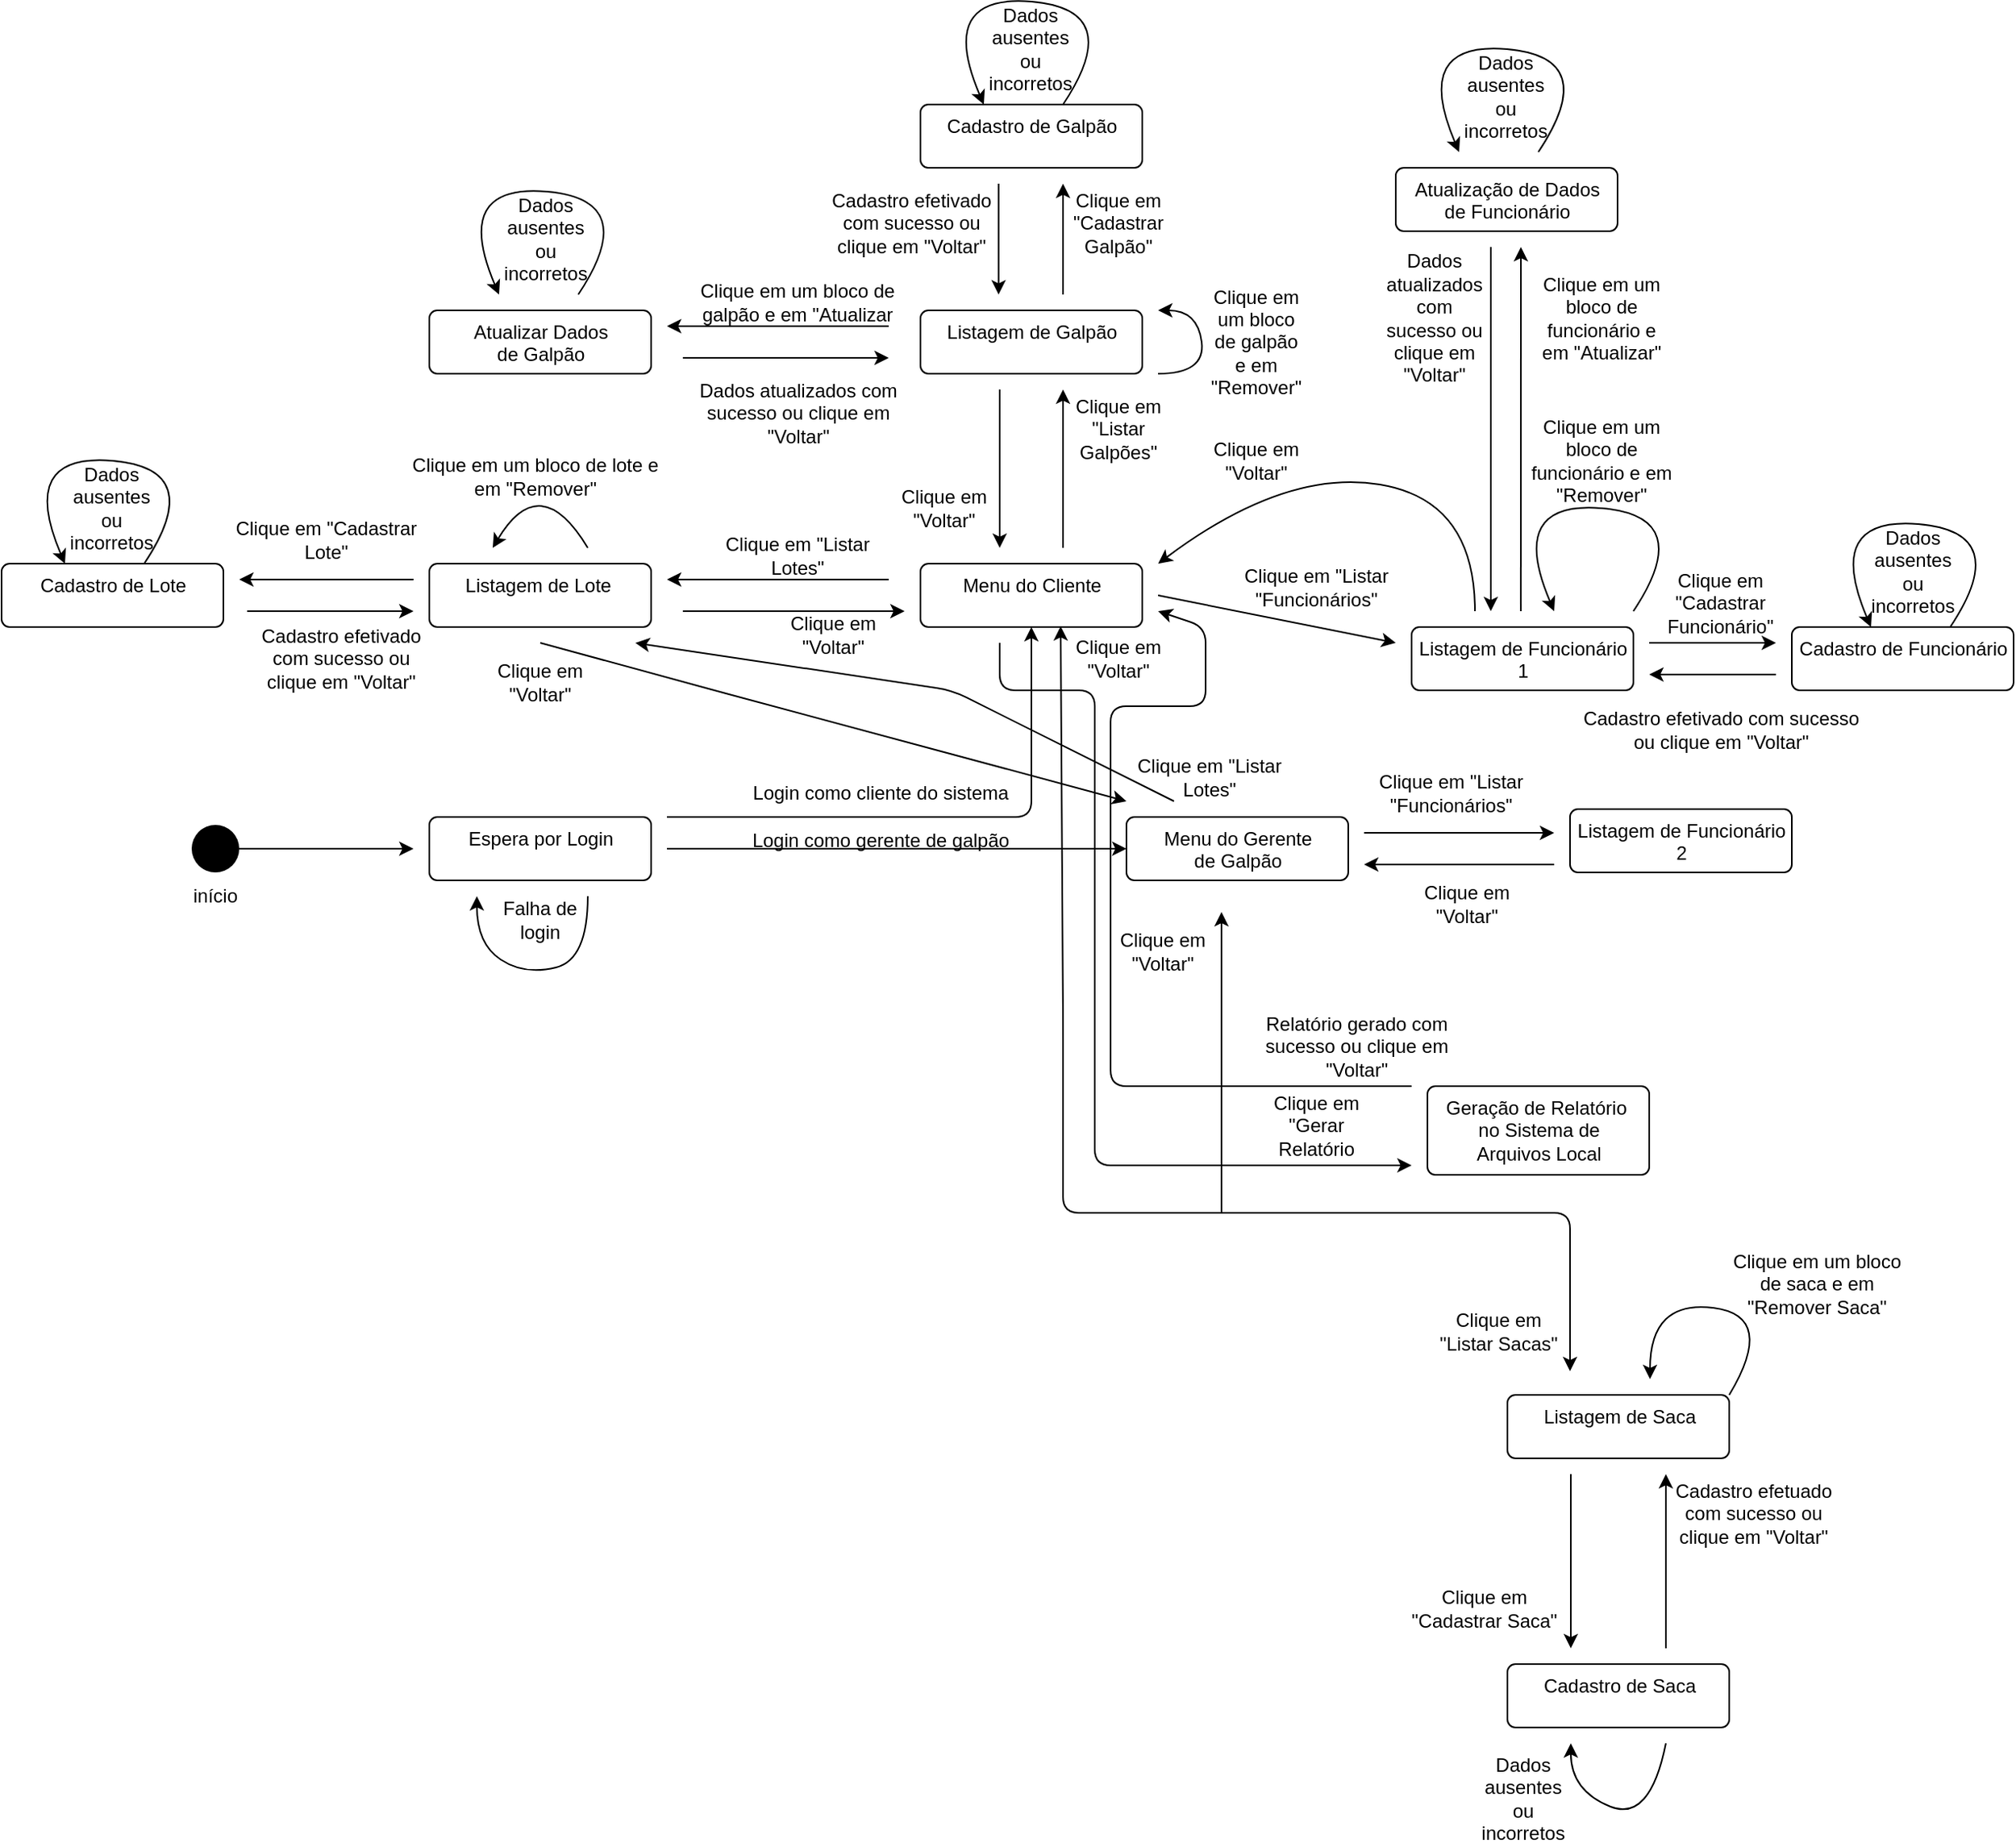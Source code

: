 <mxfile>
    <diagram id="FMnjRaVNBjnMccSFeDCq" name="Page-1">
        <mxGraphModel dx="1594" dy="1641" grid="1" gridSize="10" guides="1" tooltips="1" connect="1" arrows="1" fold="1" page="1" pageScale="1" pageWidth="827" pageHeight="1169" background="#ffffff" math="0" shadow="0">
            <root>
                <mxCell id="0"/>
                <mxCell id="1" parent="0"/>
                <mxCell id="2" value="Espera por Login" style="html=1;align=center;verticalAlign=top;rounded=1;absoluteArcSize=1;arcSize=10;dashed=0;" parent="1" vertex="1">
                    <mxGeometry x="340" y="440" width="140" height="40" as="geometry"/>
                </mxCell>
                <mxCell id="3" value="" style="endArrow=classic;html=1;" parent="1" edge="1">
                    <mxGeometry width="50" height="50" relative="1" as="geometry">
                        <mxPoint x="220" y="460" as="sourcePoint"/>
                        <mxPoint x="330" y="460" as="targetPoint"/>
                    </mxGeometry>
                </mxCell>
                <mxCell id="5" value="" style="curved=1;endArrow=classic;html=1;" parent="1" edge="1">
                    <mxGeometry width="50" height="50" relative="1" as="geometry">
                        <mxPoint x="440" y="490" as="sourcePoint"/>
                        <mxPoint x="370" y="490" as="targetPoint"/>
                        <Array as="points">
                            <mxPoint x="440" y="530"/>
                            <mxPoint x="400" y="540"/>
                            <mxPoint x="370" y="520"/>
                        </Array>
                    </mxGeometry>
                </mxCell>
                <mxCell id="6" value="" style="endArrow=classic;html=1;" parent="1" edge="1">
                    <mxGeometry width="50" height="50" relative="1" as="geometry">
                        <mxPoint x="490" y="440" as="sourcePoint"/>
                        <mxPoint x="720" y="320" as="targetPoint"/>
                        <Array as="points">
                            <mxPoint x="720" y="440"/>
                        </Array>
                    </mxGeometry>
                </mxCell>
                <mxCell id="7" value="Falha de login" style="text;html=1;strokeColor=none;fillColor=none;align=center;verticalAlign=middle;whiteSpace=wrap;rounded=0;" parent="1" vertex="1">
                    <mxGeometry x="380" y="490" width="60" height="30" as="geometry"/>
                </mxCell>
                <mxCell id="8" value="Menu do Cliente" style="html=1;align=center;verticalAlign=top;rounded=1;absoluteArcSize=1;arcSize=10;dashed=0;" parent="1" vertex="1">
                    <mxGeometry x="650" y="280" width="140" height="40" as="geometry"/>
                </mxCell>
                <mxCell id="9" value="Menu do Gerente &lt;br&gt;de Galpão" style="html=1;align=center;verticalAlign=top;rounded=1;absoluteArcSize=1;arcSize=10;dashed=0;" parent="1" vertex="1">
                    <mxGeometry x="780" y="440" width="140" height="40" as="geometry"/>
                </mxCell>
                <mxCell id="11" value="" style="endArrow=classic;html=1;" parent="1" edge="1">
                    <mxGeometry width="50" height="50" relative="1" as="geometry">
                        <mxPoint x="490" y="460" as="sourcePoint"/>
                        <mxPoint x="780" y="460" as="targetPoint"/>
                    </mxGeometry>
                </mxCell>
                <mxCell id="13" value="Login como cliente do sistema" style="text;html=1;strokeColor=none;fillColor=none;align=center;verticalAlign=middle;whiteSpace=wrap;rounded=0;" parent="1" vertex="1">
                    <mxGeometry x="525" y="410" width="200" height="30" as="geometry"/>
                </mxCell>
                <mxCell id="15" value="Login como gerente de galpão" style="text;html=1;strokeColor=none;fillColor=none;align=center;verticalAlign=middle;whiteSpace=wrap;rounded=0;" parent="1" vertex="1">
                    <mxGeometry x="530" y="445" width="190" height="20" as="geometry"/>
                </mxCell>
                <mxCell id="20" value="Listagem de Funcionário &lt;br&gt;1" style="html=1;align=center;verticalAlign=top;rounded=1;absoluteArcSize=1;arcSize=10;dashed=0;" parent="1" vertex="1">
                    <mxGeometry x="960" y="320" width="140" height="40" as="geometry"/>
                </mxCell>
                <mxCell id="21" value="" style="endArrow=classic;html=1;" parent="1" edge="1">
                    <mxGeometry width="50" height="50" relative="1" as="geometry">
                        <mxPoint x="800" y="300" as="sourcePoint"/>
                        <mxPoint x="950" y="330" as="targetPoint"/>
                    </mxGeometry>
                </mxCell>
                <mxCell id="22" value="Clique em &quot;Listar &quot;Funcionários&quot;" style="text;html=1;strokeColor=none;fillColor=none;align=center;verticalAlign=middle;whiteSpace=wrap;rounded=0;" parent="1" vertex="1">
                    <mxGeometry x="850" y="280" width="100" height="30" as="geometry"/>
                </mxCell>
                <mxCell id="24" value="" style="endArrow=classic;html=1;" parent="1" edge="1">
                    <mxGeometry width="50" height="50" relative="1" as="geometry">
                        <mxPoint x="930" y="450" as="sourcePoint"/>
                        <mxPoint x="1050" y="450" as="targetPoint"/>
                    </mxGeometry>
                </mxCell>
                <mxCell id="25" value="Clique em &quot;Listar &quot;Funcionários&quot;" style="text;html=1;strokeColor=none;fillColor=none;align=center;verticalAlign=middle;whiteSpace=wrap;rounded=0;" parent="1" vertex="1">
                    <mxGeometry x="930" y="410" width="110" height="30" as="geometry"/>
                </mxCell>
                <mxCell id="27" value="" style="curved=1;endArrow=classic;html=1;" parent="1" edge="1">
                    <mxGeometry width="50" height="50" relative="1" as="geometry">
                        <mxPoint x="1000" y="310" as="sourcePoint"/>
                        <mxPoint x="800" y="280" as="targetPoint"/>
                        <Array as="points">
                            <mxPoint x="1000" y="240"/>
                            <mxPoint x="880" y="220"/>
                        </Array>
                    </mxGeometry>
                </mxCell>
                <mxCell id="29" value="Clique em &quot;Voltar&quot;" style="text;html=1;strokeColor=none;fillColor=none;align=center;verticalAlign=middle;whiteSpace=wrap;rounded=0;" parent="1" vertex="1">
                    <mxGeometry x="827" y="200" width="70" height="30" as="geometry"/>
                </mxCell>
                <mxCell id="31" value="" style="endArrow=classic;html=1;" parent="1" edge="1">
                    <mxGeometry width="50" height="50" relative="1" as="geometry">
                        <mxPoint x="1050" y="470" as="sourcePoint"/>
                        <mxPoint x="930" y="470" as="targetPoint"/>
                    </mxGeometry>
                </mxCell>
                <mxCell id="33" value="Clique em &quot;Voltar&quot;" style="text;html=1;strokeColor=none;fillColor=none;align=center;verticalAlign=middle;whiteSpace=wrap;rounded=0;" parent="1" vertex="1">
                    <mxGeometry x="960" y="480" width="70" height="30" as="geometry"/>
                </mxCell>
                <mxCell id="35" value="Listagem de Funcionário &lt;br&gt;2" style="html=1;align=center;verticalAlign=top;rounded=1;absoluteArcSize=1;arcSize=10;dashed=0;" parent="1" vertex="1">
                    <mxGeometry x="1060" y="435" width="140" height="40" as="geometry"/>
                </mxCell>
                <mxCell id="36" value="" style="curved=1;endArrow=classic;html=1;" parent="1" edge="1">
                    <mxGeometry width="50" height="50" relative="1" as="geometry">
                        <mxPoint x="1100" y="310" as="sourcePoint"/>
                        <mxPoint x="1050" y="310" as="targetPoint"/>
                        <Array as="points">
                            <mxPoint x="1140" y="250"/>
                            <mxPoint x="1020" y="240"/>
                        </Array>
                    </mxGeometry>
                </mxCell>
                <mxCell id="37" value="Clique em um bloco de funcionário e em &quot;Remover&quot;" style="text;html=1;strokeColor=none;fillColor=none;align=center;verticalAlign=middle;whiteSpace=wrap;rounded=0;" parent="1" vertex="1">
                    <mxGeometry x="1030" y="200" width="100" height="30" as="geometry"/>
                </mxCell>
                <mxCell id="38" value="Cadastro de Funcionário" style="html=1;align=center;verticalAlign=top;rounded=1;absoluteArcSize=1;arcSize=10;dashed=0;" parent="1" vertex="1">
                    <mxGeometry x="1200" y="320" width="140" height="40" as="geometry"/>
                </mxCell>
                <mxCell id="39" value="" style="endArrow=classic;html=1;" parent="1" edge="1">
                    <mxGeometry width="50" height="50" relative="1" as="geometry">
                        <mxPoint x="1110" y="330" as="sourcePoint"/>
                        <mxPoint x="1190" y="330" as="targetPoint"/>
                    </mxGeometry>
                </mxCell>
                <mxCell id="40" value="Clique em &quot;Cadastrar Funcionário&quot;" style="text;html=1;strokeColor=none;fillColor=none;align=center;verticalAlign=middle;whiteSpace=wrap;rounded=0;" parent="1" vertex="1">
                    <mxGeometry x="1120" y="290" width="70" height="30" as="geometry"/>
                </mxCell>
                <mxCell id="41" value="" style="endArrow=classic;html=1;" parent="1" edge="1">
                    <mxGeometry width="50" height="50" relative="1" as="geometry">
                        <mxPoint x="1190" y="350" as="sourcePoint"/>
                        <mxPoint x="1110" y="350" as="targetPoint"/>
                    </mxGeometry>
                </mxCell>
                <mxCell id="42" value="Cadastro efetivado com sucesso ou clique em &quot;Voltar&quot;" style="text;html=1;strokeColor=none;fillColor=none;align=center;verticalAlign=middle;whiteSpace=wrap;rounded=0;" parent="1" vertex="1">
                    <mxGeometry x="1063.75" y="370" width="182.5" height="30" as="geometry"/>
                </mxCell>
                <mxCell id="44" value="" style="curved=1;endArrow=classic;html=1;" parent="1" edge="1">
                    <mxGeometry width="50" height="50" relative="1" as="geometry">
                        <mxPoint x="1040" y="20.0" as="sourcePoint"/>
                        <mxPoint x="990" y="20.0" as="targetPoint"/>
                        <Array as="points">
                            <mxPoint x="1080" y="-40"/>
                            <mxPoint x="960" y="-50"/>
                        </Array>
                    </mxGeometry>
                </mxCell>
                <mxCell id="45" value="Dados ausentes ou incorretos" style="text;html=1;strokeColor=none;fillColor=none;align=center;verticalAlign=middle;whiteSpace=wrap;rounded=0;" parent="1" vertex="1">
                    <mxGeometry x="999" y="-30" width="41" height="30" as="geometry"/>
                </mxCell>
                <mxCell id="46" value="Clique em um bloco de funcionário e em &quot;Atualizar&quot;" style="text;html=1;strokeColor=none;fillColor=none;align=center;verticalAlign=middle;whiteSpace=wrap;rounded=0;" parent="1" vertex="1">
                    <mxGeometry x="1035" y="110" width="90" height="30" as="geometry"/>
                </mxCell>
                <mxCell id="50" value="" style="endArrow=classic;html=1;" parent="1" edge="1">
                    <mxGeometry width="50" height="50" relative="1" as="geometry">
                        <mxPoint x="1028.95" y="310" as="sourcePoint"/>
                        <mxPoint x="1029" y="80" as="targetPoint"/>
                    </mxGeometry>
                </mxCell>
                <mxCell id="53" value="Atualização de Dados&lt;br&gt;de Funcionário" style="html=1;align=center;verticalAlign=top;rounded=1;absoluteArcSize=1;arcSize=10;dashed=0;" parent="1" vertex="1">
                    <mxGeometry x="950" y="30" width="140" height="40" as="geometry"/>
                </mxCell>
                <mxCell id="54" value="" style="endArrow=classic;html=1;" parent="1" edge="1">
                    <mxGeometry width="50" height="50" relative="1" as="geometry">
                        <mxPoint x="1010" y="80" as="sourcePoint"/>
                        <mxPoint x="1010" y="310" as="targetPoint"/>
                    </mxGeometry>
                </mxCell>
                <mxCell id="56" value="Dados atualizados com sucesso ou clique em &quot;Voltar&quot;" style="text;html=1;strokeColor=none;fillColor=none;align=center;verticalAlign=middle;whiteSpace=wrap;rounded=0;" parent="1" vertex="1">
                    <mxGeometry x="940" y="110" width="69" height="30" as="geometry"/>
                </mxCell>
                <mxCell id="57" value="" style="curved=1;endArrow=classic;html=1;" parent="1" edge="1">
                    <mxGeometry width="50" height="50" relative="1" as="geometry">
                        <mxPoint x="1300.0" y="320" as="sourcePoint"/>
                        <mxPoint x="1250.0" y="320" as="targetPoint"/>
                        <Array as="points">
                            <mxPoint x="1340" y="260"/>
                            <mxPoint x="1220" y="250"/>
                        </Array>
                    </mxGeometry>
                </mxCell>
                <mxCell id="58" value="Dados ausentes ou incorretos" style="text;html=1;strokeColor=none;fillColor=none;align=center;verticalAlign=middle;whiteSpace=wrap;rounded=0;" parent="1" vertex="1">
                    <mxGeometry x="1246.25" y="270" width="61" height="30" as="geometry"/>
                </mxCell>
                <mxCell id="59" value="Listagem de Galpão" style="html=1;align=center;verticalAlign=top;rounded=1;absoluteArcSize=1;arcSize=10;dashed=0;" parent="1" vertex="1">
                    <mxGeometry x="650" y="120" width="140" height="40" as="geometry"/>
                </mxCell>
                <mxCell id="60" value="" style="endArrow=classic;html=1;" parent="1" edge="1">
                    <mxGeometry width="50" height="50" relative="1" as="geometry">
                        <mxPoint x="740" y="270" as="sourcePoint"/>
                        <mxPoint x="740" y="170" as="targetPoint"/>
                    </mxGeometry>
                </mxCell>
                <mxCell id="61" value="Clique em &quot;Listar Galpões&quot;" style="text;html=1;strokeColor=none;fillColor=none;align=center;verticalAlign=middle;whiteSpace=wrap;rounded=0;" parent="1" vertex="1">
                    <mxGeometry x="740" y="180" width="70" height="30" as="geometry"/>
                </mxCell>
                <mxCell id="62" value="" style="endArrow=classic;html=1;" parent="1" edge="1">
                    <mxGeometry width="50" height="50" relative="1" as="geometry">
                        <mxPoint x="700" y="170" as="sourcePoint"/>
                        <mxPoint x="700" y="270" as="targetPoint"/>
                    </mxGeometry>
                </mxCell>
                <mxCell id="63" value="Clique em &quot;Voltar&quot;" style="text;html=1;strokeColor=none;fillColor=none;align=center;verticalAlign=middle;whiteSpace=wrap;rounded=0;" parent="1" vertex="1">
                    <mxGeometry x="630" y="230" width="70" height="30" as="geometry"/>
                </mxCell>
                <mxCell id="64" value="" style="endArrow=classic;html=1;" parent="1" edge="1">
                    <mxGeometry width="50" height="50" relative="1" as="geometry">
                        <mxPoint x="740" y="110" as="sourcePoint"/>
                        <mxPoint x="740" y="40" as="targetPoint"/>
                    </mxGeometry>
                </mxCell>
                <mxCell id="65" value="Cadastro de Galpão" style="html=1;align=center;verticalAlign=top;rounded=1;absoluteArcSize=1;arcSize=10;dashed=0;" parent="1" vertex="1">
                    <mxGeometry x="650" y="-10" width="140" height="40" as="geometry"/>
                </mxCell>
                <mxCell id="66" value="" style="endArrow=classic;html=1;" parent="1" edge="1">
                    <mxGeometry width="50" height="50" relative="1" as="geometry">
                        <mxPoint x="699.31" y="40" as="sourcePoint"/>
                        <mxPoint x="699.31" y="110" as="targetPoint"/>
                    </mxGeometry>
                </mxCell>
                <mxCell id="68" value="Clique em &quot;Cadastrar Galpão&quot;" style="text;html=1;strokeColor=none;fillColor=none;align=center;verticalAlign=middle;whiteSpace=wrap;rounded=0;" parent="1" vertex="1">
                    <mxGeometry x="740" y="50" width="70" height="30" as="geometry"/>
                </mxCell>
                <mxCell id="69" value="" style="curved=1;endArrow=classic;html=1;" parent="1" edge="1">
                    <mxGeometry width="50" height="50" relative="1" as="geometry">
                        <mxPoint x="740" y="-10" as="sourcePoint"/>
                        <mxPoint x="690" y="-10" as="targetPoint"/>
                        <Array as="points">
                            <mxPoint x="780" y="-70"/>
                            <mxPoint x="660" y="-80"/>
                        </Array>
                    </mxGeometry>
                </mxCell>
                <mxCell id="70" value="Dados ausentes ou incorretos" style="text;html=1;strokeColor=none;fillColor=none;align=center;verticalAlign=middle;whiteSpace=wrap;rounded=0;" parent="1" vertex="1">
                    <mxGeometry x="699" y="-60" width="41" height="30" as="geometry"/>
                </mxCell>
                <mxCell id="71" value="Cadastro efetivado com sucesso ou clique em &quot;Voltar&quot;" style="text;html=1;strokeColor=none;fillColor=none;align=center;verticalAlign=middle;whiteSpace=wrap;rounded=0;" parent="1" vertex="1">
                    <mxGeometry x="587.5" y="50" width="112.5" height="30" as="geometry"/>
                </mxCell>
                <mxCell id="73" value="Atualizar Dados &lt;br&gt;de Galpão" style="html=1;align=center;verticalAlign=top;rounded=1;absoluteArcSize=1;arcSize=10;dashed=0;" parent="1" vertex="1">
                    <mxGeometry x="340" y="120" width="140" height="40" as="geometry"/>
                </mxCell>
                <mxCell id="74" value="" style="endArrow=classic;html=1;" parent="1" edge="1">
                    <mxGeometry width="50" height="50" relative="1" as="geometry">
                        <mxPoint x="630" y="130" as="sourcePoint"/>
                        <mxPoint x="490" y="130" as="targetPoint"/>
                    </mxGeometry>
                </mxCell>
                <mxCell id="75" value="Clique em um bloco de galpão e em &quot;Atualizar" style="text;html=1;strokeColor=none;fillColor=none;align=center;verticalAlign=middle;whiteSpace=wrap;rounded=0;" parent="1" vertex="1">
                    <mxGeometry x="500" y="100" width="145" height="30" as="geometry"/>
                </mxCell>
                <mxCell id="76" value="" style="endArrow=classic;html=1;" parent="1" edge="1">
                    <mxGeometry width="50" height="50" relative="1" as="geometry">
                        <mxPoint x="500" y="150" as="sourcePoint"/>
                        <mxPoint x="630" y="150" as="targetPoint"/>
                    </mxGeometry>
                </mxCell>
                <mxCell id="77" value="Dados atualizados com sucesso ou clique em &quot;Voltar&quot;" style="text;html=1;strokeColor=none;fillColor=none;align=center;verticalAlign=middle;whiteSpace=wrap;rounded=0;" parent="1" vertex="1">
                    <mxGeometry x="508.75" y="170" width="127.5" height="30" as="geometry"/>
                </mxCell>
                <mxCell id="78" value="" style="curved=1;endArrow=classic;html=1;" parent="1" edge="1">
                    <mxGeometry width="50" height="50" relative="1" as="geometry">
                        <mxPoint x="434" y="110" as="sourcePoint"/>
                        <mxPoint x="384" y="110" as="targetPoint"/>
                        <Array as="points">
                            <mxPoint x="474" y="50"/>
                            <mxPoint x="354" y="40"/>
                        </Array>
                    </mxGeometry>
                </mxCell>
                <mxCell id="79" value="Dados ausentes ou incorretos" style="text;html=1;strokeColor=none;fillColor=none;align=center;verticalAlign=middle;whiteSpace=wrap;rounded=0;" parent="1" vertex="1">
                    <mxGeometry x="393" y="60" width="41" height="30" as="geometry"/>
                </mxCell>
                <mxCell id="82" value="" style="curved=1;endArrow=classic;html=1;" parent="1" edge="1">
                    <mxGeometry width="50" height="50" relative="1" as="geometry">
                        <mxPoint x="800" y="160" as="sourcePoint"/>
                        <mxPoint x="800" y="120" as="targetPoint"/>
                        <Array as="points">
                            <mxPoint x="830" y="160"/>
                            <mxPoint x="825" y="120"/>
                        </Array>
                    </mxGeometry>
                </mxCell>
                <mxCell id="83" value="Clique em um bloco de galpão e em &quot;Remover&quot;" style="text;html=1;strokeColor=none;fillColor=none;align=center;verticalAlign=middle;whiteSpace=wrap;rounded=0;" parent="1" vertex="1">
                    <mxGeometry x="832" y="125" width="60" height="30" as="geometry"/>
                </mxCell>
                <mxCell id="84" value="Listagem de Saca" style="html=1;align=center;verticalAlign=top;rounded=1;absoluteArcSize=1;arcSize=10;dashed=0;" parent="1" vertex="1">
                    <mxGeometry x="1020.5" y="805" width="140" height="40" as="geometry"/>
                </mxCell>
                <mxCell id="85" value="" style="endArrow=classic;html=1;startArrow=classic;startFill=1;exitX=0.632;exitY=0.988;exitDx=0;exitDy=0;exitPerimeter=0;" parent="1" source="8" edge="1">
                    <mxGeometry width="50" height="50" relative="1" as="geometry">
                        <mxPoint x="740" y="320" as="sourcePoint"/>
                        <mxPoint x="1060" y="790" as="targetPoint"/>
                        <Array as="points">
                            <mxPoint x="740" y="570"/>
                            <mxPoint x="740" y="690"/>
                            <mxPoint x="1060" y="690"/>
                        </Array>
                    </mxGeometry>
                </mxCell>
                <mxCell id="86" value="" style="endArrow=none;html=1;startArrow=classic;startFill=1;" parent="1" edge="1">
                    <mxGeometry width="50" height="50" relative="1" as="geometry">
                        <mxPoint x="840" y="500" as="sourcePoint"/>
                        <mxPoint x="840" y="690" as="targetPoint"/>
                    </mxGeometry>
                </mxCell>
                <mxCell id="88" value="Clique em &quot;Listar Sacas&quot;" style="text;html=1;strokeColor=none;fillColor=none;align=center;verticalAlign=middle;whiteSpace=wrap;rounded=0;" parent="1" vertex="1">
                    <mxGeometry x="970" y="750" width="90" height="30" as="geometry"/>
                </mxCell>
                <mxCell id="89" value="Clique em &quot;Voltar&quot;" style="text;html=1;strokeColor=none;fillColor=none;align=center;verticalAlign=middle;whiteSpace=wrap;rounded=0;" parent="1" vertex="1">
                    <mxGeometry x="767.5" y="510" width="70" height="30" as="geometry"/>
                </mxCell>
                <mxCell id="91" value="Clique em &quot;Voltar&quot;" style="text;html=1;strokeColor=none;fillColor=none;align=center;verticalAlign=middle;whiteSpace=wrap;rounded=0;" parent="1" vertex="1">
                    <mxGeometry x="740" y="325" width="70" height="30" as="geometry"/>
                </mxCell>
                <mxCell id="92" value="Cadastro de Saca" style="html=1;align=center;verticalAlign=top;rounded=1;absoluteArcSize=1;arcSize=10;dashed=0;" parent="1" vertex="1">
                    <mxGeometry x="1020.5" y="975" width="140" height="40" as="geometry"/>
                </mxCell>
                <mxCell id="93" value="" style="endArrow=classic;html=1;" parent="1" edge="1">
                    <mxGeometry width="50" height="50" relative="1" as="geometry">
                        <mxPoint x="1060.5" y="855" as="sourcePoint"/>
                        <mxPoint x="1060.5" y="965" as="targetPoint"/>
                    </mxGeometry>
                </mxCell>
                <mxCell id="94" value="" style="endArrow=classic;html=1;" parent="1" edge="1">
                    <mxGeometry width="50" height="50" relative="1" as="geometry">
                        <mxPoint x="1120.5" y="965" as="sourcePoint"/>
                        <mxPoint x="1120.5" y="855" as="targetPoint"/>
                    </mxGeometry>
                </mxCell>
                <mxCell id="95" value="Clique em &quot;Cadastrar Saca&quot;" style="text;html=1;strokeColor=none;fillColor=none;align=center;verticalAlign=middle;whiteSpace=wrap;rounded=0;" parent="1" vertex="1">
                    <mxGeometry x="950.5" y="925" width="110" height="30" as="geometry"/>
                </mxCell>
                <mxCell id="96" value="Cadastro efetuado com sucesso ou clique em &quot;Voltar&quot;" style="text;html=1;strokeColor=none;fillColor=none;align=center;verticalAlign=middle;whiteSpace=wrap;rounded=0;" parent="1" vertex="1">
                    <mxGeometry x="1120.5" y="865" width="110" height="30" as="geometry"/>
                </mxCell>
                <mxCell id="98" value="" style="curved=1;endArrow=classic;html=1;" parent="1" edge="1">
                    <mxGeometry width="50" height="50" relative="1" as="geometry">
                        <mxPoint x="1120.5" y="1025" as="sourcePoint"/>
                        <mxPoint x="1060.5" y="1025" as="targetPoint"/>
                        <Array as="points">
                            <mxPoint x="1110.5" y="1075"/>
                            <mxPoint x="1060.5" y="1055"/>
                        </Array>
                    </mxGeometry>
                </mxCell>
                <mxCell id="99" value="Dados ausentes ou incorretos" style="text;html=1;strokeColor=none;fillColor=none;align=center;verticalAlign=middle;whiteSpace=wrap;rounded=0;" parent="1" vertex="1">
                    <mxGeometry x="999.5" y="1045" width="61" height="30" as="geometry"/>
                </mxCell>
                <mxCell id="100" value="" style="curved=1;endArrow=classic;html=1;" parent="1" edge="1">
                    <mxGeometry width="50" height="50" relative="1" as="geometry">
                        <mxPoint x="1160.5" y="805" as="sourcePoint"/>
                        <mxPoint x="1110.5" y="795" as="targetPoint"/>
                        <Array as="points">
                            <mxPoint x="1190.5" y="755"/>
                            <mxPoint x="1110.5" y="745"/>
                        </Array>
                    </mxGeometry>
                </mxCell>
                <mxCell id="101" value="Clique em um bloco de saca e em &quot;Remover Saca&quot;" style="text;html=1;strokeColor=none;fillColor=none;align=center;verticalAlign=middle;whiteSpace=wrap;rounded=0;" parent="1" vertex="1">
                    <mxGeometry x="1160.5" y="720" width="110" height="30" as="geometry"/>
                </mxCell>
                <mxCell id="109" value="Listagem de Lote&amp;nbsp;" style="html=1;align=center;verticalAlign=top;rounded=1;absoluteArcSize=1;arcSize=10;dashed=0;" parent="1" vertex="1">
                    <mxGeometry x="340" y="280" width="140" height="40" as="geometry"/>
                </mxCell>
                <mxCell id="110" value="" style="endArrow=classic;html=1;" parent="1" edge="1">
                    <mxGeometry width="50" height="50" relative="1" as="geometry">
                        <mxPoint x="630" y="290" as="sourcePoint"/>
                        <mxPoint x="490" y="290" as="targetPoint"/>
                    </mxGeometry>
                </mxCell>
                <mxCell id="111" value="Clique em &quot;Listar Lotes&quot;" style="text;html=1;strokeColor=none;fillColor=none;align=center;verticalAlign=middle;whiteSpace=wrap;rounded=0;" parent="1" vertex="1">
                    <mxGeometry x="520" y="260" width="105" height="30" as="geometry"/>
                </mxCell>
                <mxCell id="112" value="Clique em &quot;Voltar&quot;" style="text;html=1;strokeColor=none;fillColor=none;align=center;verticalAlign=middle;whiteSpace=wrap;rounded=0;" parent="1" vertex="1">
                    <mxGeometry x="375" y="340" width="70" height="30" as="geometry"/>
                </mxCell>
                <mxCell id="114" value="" style="endArrow=classic;html=1;" parent="1" edge="1">
                    <mxGeometry width="50" height="50" relative="1" as="geometry">
                        <mxPoint x="500" y="310" as="sourcePoint"/>
                        <mxPoint x="640" y="310" as="targetPoint"/>
                    </mxGeometry>
                </mxCell>
                <mxCell id="115" value="Cadastro de Lote" style="html=1;align=center;verticalAlign=top;rounded=1;absoluteArcSize=1;arcSize=10;dashed=0;" parent="1" vertex="1">
                    <mxGeometry x="70" y="280" width="140" height="40" as="geometry"/>
                </mxCell>
                <mxCell id="116" value="Clique em &quot;Cadastrar Lote&quot;" style="text;html=1;strokeColor=none;fillColor=none;align=center;verticalAlign=middle;whiteSpace=wrap;rounded=0;" parent="1" vertex="1">
                    <mxGeometry x="210" y="250" width="130" height="30" as="geometry"/>
                </mxCell>
                <mxCell id="117" value="" style="endArrow=classic;html=1;" parent="1" edge="1">
                    <mxGeometry width="50" height="50" relative="1" as="geometry">
                        <mxPoint x="330" y="290" as="sourcePoint"/>
                        <mxPoint x="220" y="290" as="targetPoint"/>
                    </mxGeometry>
                </mxCell>
                <mxCell id="118" value="" style="endArrow=classic;html=1;" parent="1" edge="1">
                    <mxGeometry width="50" height="50" relative="1" as="geometry">
                        <mxPoint x="225" y="310" as="sourcePoint"/>
                        <mxPoint x="330" y="310" as="targetPoint"/>
                    </mxGeometry>
                </mxCell>
                <mxCell id="119" value="Cadastro efetivado com sucesso ou clique em &quot;Voltar&quot;" style="text;html=1;strokeColor=none;fillColor=none;align=center;verticalAlign=middle;whiteSpace=wrap;rounded=0;" parent="1" vertex="1">
                    <mxGeometry x="227.5" y="325" width="112.5" height="30" as="geometry"/>
                </mxCell>
                <mxCell id="120" value="" style="curved=1;endArrow=classic;html=1;" parent="1" edge="1">
                    <mxGeometry width="50" height="50" relative="1" as="geometry">
                        <mxPoint x="160" y="280" as="sourcePoint"/>
                        <mxPoint x="110" y="280" as="targetPoint"/>
                        <Array as="points">
                            <mxPoint x="200" y="220"/>
                            <mxPoint x="80" y="210"/>
                        </Array>
                    </mxGeometry>
                </mxCell>
                <mxCell id="121" value="Dados ausentes ou incorretos" style="text;html=1;strokeColor=none;fillColor=none;align=center;verticalAlign=middle;whiteSpace=wrap;rounded=0;" parent="1" vertex="1">
                    <mxGeometry x="119" y="230" width="41" height="30" as="geometry"/>
                </mxCell>
                <mxCell id="122" value="" style="endArrow=classic;html=1;" parent="1" edge="1">
                    <mxGeometry width="50" height="50" relative="1" as="geometry">
                        <mxPoint x="810" y="430" as="sourcePoint"/>
                        <mxPoint x="470" y="330" as="targetPoint"/>
                        <Array as="points">
                            <mxPoint x="670" y="360"/>
                        </Array>
                    </mxGeometry>
                </mxCell>
                <mxCell id="123" value="Clique em &quot;Listar Lotes&quot;" style="text;html=1;strokeColor=none;fillColor=none;align=center;verticalAlign=middle;whiteSpace=wrap;rounded=0;" parent="1" vertex="1">
                    <mxGeometry x="780" y="400" width="105" height="30" as="geometry"/>
                </mxCell>
                <mxCell id="124" value="" style="endArrow=classic;html=1;" parent="1" edge="1">
                    <mxGeometry width="50" height="50" relative="1" as="geometry">
                        <mxPoint x="410" y="330" as="sourcePoint"/>
                        <mxPoint x="780" y="430" as="targetPoint"/>
                        <Array as="points">
                            <mxPoint x="520" y="360"/>
                        </Array>
                    </mxGeometry>
                </mxCell>
                <mxCell id="125" value="" style="curved=1;endArrow=classic;html=1;" parent="1" edge="1">
                    <mxGeometry width="50" height="50" relative="1" as="geometry">
                        <mxPoint x="440" y="270" as="sourcePoint"/>
                        <mxPoint x="380" y="270" as="targetPoint"/>
                        <Array as="points">
                            <mxPoint x="410" y="220"/>
                        </Array>
                    </mxGeometry>
                </mxCell>
                <mxCell id="126" value="Clique em um bloco de lote e em &quot;Remover&quot;" style="text;html=1;strokeColor=none;fillColor=none;align=center;verticalAlign=middle;whiteSpace=wrap;rounded=0;" parent="1" vertex="1">
                    <mxGeometry x="320" y="210" width="174" height="30" as="geometry"/>
                </mxCell>
                <mxCell id="128" value="Geração de Relatório&amp;nbsp;&lt;br&gt;no Sistema de &lt;br&gt;Arquivos Local" style="html=1;align=center;verticalAlign=top;rounded=1;absoluteArcSize=1;arcSize=10;dashed=0;" parent="1" vertex="1">
                    <mxGeometry x="970" y="610" width="140" height="56" as="geometry"/>
                </mxCell>
                <mxCell id="129" value="" style="endArrow=classic;html=1;" parent="1" edge="1">
                    <mxGeometry width="50" height="50" relative="1" as="geometry">
                        <mxPoint x="700" y="330" as="sourcePoint"/>
                        <mxPoint x="960" y="660" as="targetPoint"/>
                        <Array as="points">
                            <mxPoint x="700" y="360"/>
                            <mxPoint x="760" y="360"/>
                            <mxPoint x="760" y="660"/>
                        </Array>
                    </mxGeometry>
                </mxCell>
                <mxCell id="130" value="Clique em &quot;Gerar Relatório" style="text;html=1;strokeColor=none;fillColor=none;align=center;verticalAlign=middle;whiteSpace=wrap;rounded=0;" parent="1" vertex="1">
                    <mxGeometry x="870" y="620" width="60" height="30" as="geometry"/>
                </mxCell>
                <mxCell id="131" value="" style="endArrow=classic;html=1;" parent="1" edge="1">
                    <mxGeometry width="50" height="50" relative="1" as="geometry">
                        <mxPoint x="960" y="610" as="sourcePoint"/>
                        <mxPoint x="800" y="310" as="targetPoint"/>
                        <Array as="points">
                            <mxPoint x="770" y="610"/>
                            <mxPoint x="770" y="510"/>
                            <mxPoint x="770" y="370"/>
                            <mxPoint x="830" y="370"/>
                            <mxPoint x="830" y="320"/>
                        </Array>
                    </mxGeometry>
                </mxCell>
                <mxCell id="132" value="Relatório gerado com sucesso ou clique em &quot;Voltar&quot;" style="text;html=1;strokeColor=none;fillColor=none;align=center;verticalAlign=middle;whiteSpace=wrap;rounded=0;" parent="1" vertex="1">
                    <mxGeometry x="860" y="570" width="130.5" height="30" as="geometry"/>
                </mxCell>
                <mxCell id="134" value="Clique em &quot;Voltar&quot;" style="text;html=1;strokeColor=none;fillColor=none;align=center;verticalAlign=middle;whiteSpace=wrap;rounded=0;" parent="1" vertex="1">
                    <mxGeometry x="560" y="310" width="70" height="30" as="geometry"/>
                </mxCell>
                <mxCell id="137" value="" style="ellipse;fillColor=#000000;strokeColor=none;" parent="1" vertex="1">
                    <mxGeometry x="190" y="445" width="30" height="30" as="geometry"/>
                </mxCell>
                <mxCell id="138" value="início" style="text;html=1;strokeColor=none;fillColor=none;align=center;verticalAlign=middle;whiteSpace=wrap;rounded=0;" parent="1" vertex="1">
                    <mxGeometry x="175" y="475" width="60" height="30" as="geometry"/>
                </mxCell>
            </root>
        </mxGraphModel>
    </diagram>
    <diagram id="kzLJXU9RnfnhnfbeFQfT" name="Page-2">
        <mxGraphModel dx="1755" dy="393" grid="1" gridSize="10" guides="1" tooltips="1" connect="1" arrows="1" fold="1" page="1" pageScale="1" pageWidth="827" pageHeight="1169" math="0" shadow="0">
            <root>
                <mxCell id="muX4xUZ14MjuTXJ3-4yX-0"/>
                <mxCell id="muX4xUZ14MjuTXJ3-4yX-1" parent="muX4xUZ14MjuTXJ3-4yX-0"/>
                <mxCell id="muX4xUZ14MjuTXJ3-4yX-2" value="Funcionario" style="shape=table;startSize=30;container=1;collapsible=1;childLayout=tableLayout;fixedRows=1;rowLines=0;fontStyle=1;align=center;resizeLast=1;" parent="muX4xUZ14MjuTXJ3-4yX-1" vertex="1">
                    <mxGeometry x="150" y="260" width="180" height="190" as="geometry"/>
                </mxCell>
                <mxCell id="muX4xUZ14MjuTXJ3-4yX-3" value="" style="shape=partialRectangle;collapsible=0;dropTarget=0;pointerEvents=0;fillColor=none;top=0;left=0;bottom=1;right=0;points=[[0,0.5],[1,0.5]];portConstraint=eastwest;" parent="muX4xUZ14MjuTXJ3-4yX-2" vertex="1">
                    <mxGeometry y="30" width="180" height="30" as="geometry"/>
                </mxCell>
                <mxCell id="muX4xUZ14MjuTXJ3-4yX-4" value="PK" style="shape=partialRectangle;connectable=0;fillColor=none;top=0;left=0;bottom=0;right=0;fontStyle=1;overflow=hidden;" parent="muX4xUZ14MjuTXJ3-4yX-3" vertex="1">
                    <mxGeometry width="30" height="30" as="geometry">
                        <mxRectangle width="30" height="30" as="alternateBounds"/>
                    </mxGeometry>
                </mxCell>
                <mxCell id="muX4xUZ14MjuTXJ3-4yX-5" value="CPF CHAR(11) " style="shape=partialRectangle;connectable=0;fillColor=none;top=0;left=0;bottom=0;right=0;align=left;spacingLeft=6;fontStyle=1;overflow=hidden;" parent="muX4xUZ14MjuTXJ3-4yX-3" vertex="1">
                    <mxGeometry x="30" width="150" height="30" as="geometry">
                        <mxRectangle width="150" height="30" as="alternateBounds"/>
                    </mxGeometry>
                </mxCell>
                <mxCell id="muX4xUZ14MjuTXJ3-4yX-6" value="" style="shape=partialRectangle;collapsible=0;dropTarget=0;pointerEvents=0;fillColor=none;top=0;left=0;bottom=0;right=0;points=[[0,0.5],[1,0.5]];portConstraint=eastwest;" parent="muX4xUZ14MjuTXJ3-4yX-2" vertex="1">
                    <mxGeometry y="60" width="180" height="30" as="geometry"/>
                </mxCell>
                <mxCell id="muX4xUZ14MjuTXJ3-4yX-7" value="" style="shape=partialRectangle;connectable=0;fillColor=none;top=0;left=0;bottom=0;right=0;editable=1;overflow=hidden;" parent="muX4xUZ14MjuTXJ3-4yX-6" vertex="1">
                    <mxGeometry width="30" height="30" as="geometry">
                        <mxRectangle width="30" height="30" as="alternateBounds"/>
                    </mxGeometry>
                </mxCell>
                <mxCell id="muX4xUZ14MjuTXJ3-4yX-8" value="Nome VARCHAR(50)" style="shape=partialRectangle;connectable=0;fillColor=none;top=0;left=0;bottom=0;right=0;align=left;spacingLeft=6;overflow=hidden;" parent="muX4xUZ14MjuTXJ3-4yX-6" vertex="1">
                    <mxGeometry x="30" width="150" height="30" as="geometry">
                        <mxRectangle width="150" height="30" as="alternateBounds"/>
                    </mxGeometry>
                </mxCell>
                <mxCell id="muX4xUZ14MjuTXJ3-4yX-9" value="" style="shape=partialRectangle;collapsible=0;dropTarget=0;pointerEvents=0;fillColor=none;top=0;left=0;bottom=0;right=0;points=[[0,0.5],[1,0.5]];portConstraint=eastwest;" parent="muX4xUZ14MjuTXJ3-4yX-2" vertex="1">
                    <mxGeometry y="90" width="180" height="30" as="geometry"/>
                </mxCell>
                <mxCell id="muX4xUZ14MjuTXJ3-4yX-10" value="" style="shape=partialRectangle;connectable=0;fillColor=none;top=0;left=0;bottom=0;right=0;editable=1;overflow=hidden;" parent="muX4xUZ14MjuTXJ3-4yX-9" vertex="1">
                    <mxGeometry width="30" height="30" as="geometry">
                        <mxRectangle width="30" height="30" as="alternateBounds"/>
                    </mxGeometry>
                </mxCell>
                <mxCell id="muX4xUZ14MjuTXJ3-4yX-11" value="Data_contratacao Date" style="shape=partialRectangle;connectable=0;fillColor=none;top=0;left=0;bottom=0;right=0;align=left;spacingLeft=6;overflow=hidden;" parent="muX4xUZ14MjuTXJ3-4yX-9" vertex="1">
                    <mxGeometry x="30" width="150" height="30" as="geometry">
                        <mxRectangle width="150" height="30" as="alternateBounds"/>
                    </mxGeometry>
                </mxCell>
                <mxCell id="muX4xUZ14MjuTXJ3-4yX-12" value="" style="shape=partialRectangle;collapsible=0;dropTarget=0;pointerEvents=0;fillColor=none;top=0;left=0;bottom=0;right=0;points=[[0,0.5],[1,0.5]];portConstraint=eastwest;" parent="muX4xUZ14MjuTXJ3-4yX-2" vertex="1">
                    <mxGeometry y="120" width="180" height="30" as="geometry"/>
                </mxCell>
                <mxCell id="muX4xUZ14MjuTXJ3-4yX-13" value="" style="shape=partialRectangle;connectable=0;fillColor=none;top=0;left=0;bottom=0;right=0;editable=1;overflow=hidden;" parent="muX4xUZ14MjuTXJ3-4yX-12" vertex="1">
                    <mxGeometry width="30" height="30" as="geometry">
                        <mxRectangle width="30" height="30" as="alternateBounds"/>
                    </mxGeometry>
                </mxCell>
                <mxCell id="muX4xUZ14MjuTXJ3-4yX-14" value="Data_nascimento Date" style="shape=partialRectangle;connectable=0;fillColor=none;top=0;left=0;bottom=0;right=0;align=left;spacingLeft=6;overflow=hidden;" parent="muX4xUZ14MjuTXJ3-4yX-12" vertex="1">
                    <mxGeometry x="30" width="150" height="30" as="geometry">
                        <mxRectangle width="150" height="30" as="alternateBounds"/>
                    </mxGeometry>
                </mxCell>
                <mxCell id="muX4xUZ14MjuTXJ3-4yX-15" value="" style="shape=partialRectangle;collapsible=0;dropTarget=0;pointerEvents=0;fillColor=none;top=0;left=0;bottom=0;right=0;points=[[0,0.5],[1,0.5]];portConstraint=eastwest;" parent="muX4xUZ14MjuTXJ3-4yX-2" vertex="1">
                    <mxGeometry y="150" width="180" height="30" as="geometry"/>
                </mxCell>
                <mxCell id="muX4xUZ14MjuTXJ3-4yX-16" value="" style="shape=partialRectangle;connectable=0;fillColor=none;top=0;left=0;bottom=0;right=0;editable=1;overflow=hidden;" parent="muX4xUZ14MjuTXJ3-4yX-15" vertex="1">
                    <mxGeometry width="30" height="30" as="geometry">
                        <mxRectangle width="30" height="30" as="alternateBounds"/>
                    </mxGeometry>
                </mxCell>
                <mxCell id="muX4xUZ14MjuTXJ3-4yX-17" value="telefone CHAR(11)" style="shape=partialRectangle;connectable=0;fillColor=none;top=0;left=0;bottom=0;right=0;align=left;spacingLeft=6;overflow=hidden;" parent="muX4xUZ14MjuTXJ3-4yX-15" vertex="1">
                    <mxGeometry x="30" width="150" height="30" as="geometry">
                        <mxRectangle width="150" height="30" as="alternateBounds"/>
                    </mxGeometry>
                </mxCell>
                <mxCell id="muX4xUZ14MjuTXJ3-4yX-44" value="Gerente_Galpao" style="shape=table;startSize=30;container=1;collapsible=1;childLayout=tableLayout;fixedRows=1;rowLines=0;fontStyle=1;align=center;resizeLast=1;" parent="muX4xUZ14MjuTXJ3-4yX-1" vertex="1">
                    <mxGeometry x="150" y="500" width="370" height="160" as="geometry"/>
                </mxCell>
                <mxCell id="JDAOQ0d7aoZcmYk2hczJ-72" value="" style="shape=partialRectangle;collapsible=0;dropTarget=0;pointerEvents=0;fillColor=none;top=0;left=0;bottom=0;right=0;points=[[0,0.5],[1,0.5]];portConstraint=eastwest;" parent="muX4xUZ14MjuTXJ3-4yX-44" vertex="1">
                    <mxGeometry y="30" width="370" height="30" as="geometry"/>
                </mxCell>
                <mxCell id="JDAOQ0d7aoZcmYk2hczJ-73" value="FK" style="shape=partialRectangle;connectable=0;fillColor=none;top=0;left=0;bottom=0;right=0;editable=1;overflow=hidden;fontStyle=1" parent="JDAOQ0d7aoZcmYk2hczJ-72" vertex="1">
                    <mxGeometry width="60" height="30" as="geometry">
                        <mxRectangle width="60" height="30" as="alternateBounds"/>
                    </mxGeometry>
                </mxCell>
                <mxCell id="JDAOQ0d7aoZcmYk2hczJ-74" value="nome_estado_galpao VARCHAR(50)" style="shape=partialRectangle;connectable=0;fillColor=none;top=0;left=0;bottom=0;right=0;align=left;spacingLeft=6;overflow=hidden;fontStyle=1" parent="JDAOQ0d7aoZcmYk2hczJ-72" vertex="1">
                    <mxGeometry x="60" width="310" height="30" as="geometry">
                        <mxRectangle width="310" height="30" as="alternateBounds"/>
                    </mxGeometry>
                </mxCell>
                <mxCell id="JDAOQ0d7aoZcmYk2hczJ-75" value="" style="shape=partialRectangle;collapsible=0;dropTarget=0;pointerEvents=0;fillColor=none;top=0;left=0;bottom=0;right=0;points=[[0,0.5],[1,0.5]];portConstraint=eastwest;" parent="muX4xUZ14MjuTXJ3-4yX-44" vertex="1">
                    <mxGeometry y="60" width="370" height="30" as="geometry"/>
                </mxCell>
                <mxCell id="JDAOQ0d7aoZcmYk2hczJ-76" value="FK" style="shape=partialRectangle;connectable=0;fillColor=none;top=0;left=0;bottom=0;right=0;editable=1;overflow=hidden;fontStyle=1" parent="JDAOQ0d7aoZcmYk2hczJ-75" vertex="1">
                    <mxGeometry width="60" height="30" as="geometry">
                        <mxRectangle width="60" height="30" as="alternateBounds"/>
                    </mxGeometry>
                </mxCell>
                <mxCell id="JDAOQ0d7aoZcmYk2hczJ-77" value="nome_rua_galpao VARCHAR(50)" style="shape=partialRectangle;connectable=0;fillColor=none;top=0;left=0;bottom=0;right=0;align=left;spacingLeft=6;overflow=hidden;fontStyle=1" parent="JDAOQ0d7aoZcmYk2hczJ-75" vertex="1">
                    <mxGeometry x="60" width="310" height="30" as="geometry">
                        <mxRectangle width="310" height="30" as="alternateBounds"/>
                    </mxGeometry>
                </mxCell>
                <mxCell id="JDAOQ0d7aoZcmYk2hczJ-78" value="" style="shape=partialRectangle;collapsible=0;dropTarget=0;pointerEvents=0;fillColor=none;top=0;left=0;bottom=0;right=0;points=[[0,0.5],[1,0.5]];portConstraint=eastwest;" parent="muX4xUZ14MjuTXJ3-4yX-44" vertex="1">
                    <mxGeometry y="90" width="370" height="30" as="geometry"/>
                </mxCell>
                <mxCell id="JDAOQ0d7aoZcmYk2hczJ-79" value="FK" style="shape=partialRectangle;connectable=0;fillColor=none;top=0;left=0;bottom=0;right=0;editable=1;overflow=hidden;fontStyle=1" parent="JDAOQ0d7aoZcmYk2hczJ-78" vertex="1">
                    <mxGeometry width="60" height="30" as="geometry">
                        <mxRectangle width="60" height="30" as="alternateBounds"/>
                    </mxGeometry>
                </mxCell>
                <mxCell id="JDAOQ0d7aoZcmYk2hczJ-80" value="numero_residencia_galpao VARCHAR(50)" style="shape=partialRectangle;connectable=0;fillColor=none;top=0;left=0;bottom=0;right=0;align=left;spacingLeft=6;overflow=hidden;fontStyle=1" parent="JDAOQ0d7aoZcmYk2hczJ-78" vertex="1">
                    <mxGeometry x="60" width="310" height="30" as="geometry">
                        <mxRectangle width="310" height="30" as="alternateBounds"/>
                    </mxGeometry>
                </mxCell>
                <mxCell id="muX4xUZ14MjuTXJ3-4yX-48" value="" style="shape=partialRectangle;collapsible=0;dropTarget=0;pointerEvents=0;fillColor=none;top=0;left=0;bottom=1;right=0;points=[[0,0.5],[1,0.5]];portConstraint=eastwest;" parent="muX4xUZ14MjuTXJ3-4yX-44" vertex="1">
                    <mxGeometry y="120" width="370" height="30" as="geometry"/>
                </mxCell>
                <mxCell id="muX4xUZ14MjuTXJ3-4yX-49" value="    PK, FK    " style="shape=partialRectangle;connectable=0;fillColor=none;top=0;left=0;bottom=0;right=0;fontStyle=1;overflow=hidden;" parent="muX4xUZ14MjuTXJ3-4yX-48" vertex="1">
                    <mxGeometry width="60" height="30" as="geometry">
                        <mxRectangle width="60" height="30" as="alternateBounds"/>
                    </mxGeometry>
                </mxCell>
                <mxCell id="muX4xUZ14MjuTXJ3-4yX-50" value="CPF_funcionario CHAR(11)" style="shape=partialRectangle;connectable=0;fillColor=none;top=0;left=0;bottom=0;right=0;align=left;spacingLeft=6;fontStyle=1;overflow=hidden;" parent="muX4xUZ14MjuTXJ3-4yX-48" vertex="1">
                    <mxGeometry x="60" width="310" height="30" as="geometry">
                        <mxRectangle width="310" height="30" as="alternateBounds"/>
                    </mxGeometry>
                </mxCell>
                <mxCell id="muX4xUZ14MjuTXJ3-4yX-57" value="Galpão" style="shape=table;startSize=30;container=1;collapsible=1;childLayout=tableLayout;fixedRows=1;rowLines=0;fontStyle=1;align=center;resizeLast=1;" parent="muX4xUZ14MjuTXJ3-4yX-1" vertex="1">
                    <mxGeometry x="530" y="30" width="260" height="190" as="geometry"/>
                </mxCell>
                <mxCell id="muX4xUZ14MjuTXJ3-4yX-61" value="" style="shape=partialRectangle;collapsible=0;dropTarget=0;pointerEvents=0;fillColor=none;top=0;left=0;bottom=0;right=0;points=[[0,0.5],[1,0.5]];portConstraint=eastwest;" parent="muX4xUZ14MjuTXJ3-4yX-57" vertex="1">
                    <mxGeometry y="30" width="260" height="30" as="geometry"/>
                </mxCell>
                <mxCell id="muX4xUZ14MjuTXJ3-4yX-62" value="PK" style="shape=partialRectangle;connectable=0;fillColor=none;top=0;left=0;bottom=0;right=0;editable=1;overflow=hidden;fontStyle=1" parent="muX4xUZ14MjuTXJ3-4yX-61" vertex="1">
                    <mxGeometry width="30" height="30" as="geometry">
                        <mxRectangle width="30" height="30" as="alternateBounds"/>
                    </mxGeometry>
                </mxCell>
                <mxCell id="muX4xUZ14MjuTXJ3-4yX-63" value="nome_estado VARCHAR(50)" style="shape=partialRectangle;connectable=0;fillColor=none;top=0;left=0;bottom=0;right=0;align=left;spacingLeft=6;overflow=hidden;fontStyle=1" parent="muX4xUZ14MjuTXJ3-4yX-61" vertex="1">
                    <mxGeometry x="30" width="230" height="30" as="geometry">
                        <mxRectangle width="230" height="30" as="alternateBounds"/>
                    </mxGeometry>
                </mxCell>
                <mxCell id="muX4xUZ14MjuTXJ3-4yX-76" value="" style="shape=partialRectangle;collapsible=0;dropTarget=0;pointerEvents=0;fillColor=none;top=0;left=0;bottom=0;right=0;points=[[0,0.5],[1,0.5]];portConstraint=eastwest;" parent="muX4xUZ14MjuTXJ3-4yX-57" vertex="1">
                    <mxGeometry y="60" width="260" height="30" as="geometry"/>
                </mxCell>
                <mxCell id="muX4xUZ14MjuTXJ3-4yX-77" value="PK" style="shape=partialRectangle;connectable=0;fillColor=none;top=0;left=0;bottom=0;right=0;editable=1;overflow=hidden;fontStyle=1" parent="muX4xUZ14MjuTXJ3-4yX-76" vertex="1">
                    <mxGeometry width="30" height="30" as="geometry">
                        <mxRectangle width="30" height="30" as="alternateBounds"/>
                    </mxGeometry>
                </mxCell>
                <mxCell id="muX4xUZ14MjuTXJ3-4yX-78" value="nome_rua VARCHAR(50)" style="shape=partialRectangle;connectable=0;fillColor=none;top=0;left=0;bottom=0;right=0;align=left;spacingLeft=6;overflow=hidden;fontStyle=1" parent="muX4xUZ14MjuTXJ3-4yX-76" vertex="1">
                    <mxGeometry x="30" width="230" height="30" as="geometry">
                        <mxRectangle width="230" height="30" as="alternateBounds"/>
                    </mxGeometry>
                </mxCell>
                <mxCell id="muX4xUZ14MjuTXJ3-4yX-79" value="" style="shape=partialRectangle;collapsible=0;dropTarget=0;pointerEvents=0;fillColor=none;top=0;left=0;bottom=0;right=0;points=[[0,0.5],[1,0.5]];portConstraint=eastwest;" parent="muX4xUZ14MjuTXJ3-4yX-57" vertex="1">
                    <mxGeometry y="90" width="260" height="30" as="geometry"/>
                </mxCell>
                <mxCell id="muX4xUZ14MjuTXJ3-4yX-80" value="PK" style="shape=partialRectangle;connectable=0;fillColor=none;top=0;left=0;bottom=0;right=0;editable=1;overflow=hidden;fontStyle=1" parent="muX4xUZ14MjuTXJ3-4yX-79" vertex="1">
                    <mxGeometry width="30" height="30" as="geometry">
                        <mxRectangle width="30" height="30" as="alternateBounds"/>
                    </mxGeometry>
                </mxCell>
                <mxCell id="muX4xUZ14MjuTXJ3-4yX-81" value="numero_residencia VARCHAR(50)" style="shape=partialRectangle;connectable=0;fillColor=none;top=0;left=0;bottom=0;right=0;align=left;spacingLeft=6;overflow=hidden;fontStyle=1" parent="muX4xUZ14MjuTXJ3-4yX-79" vertex="1">
                    <mxGeometry x="30" width="230" height="30" as="geometry">
                        <mxRectangle width="230" height="30" as="alternateBounds"/>
                    </mxGeometry>
                </mxCell>
                <mxCell id="muX4xUZ14MjuTXJ3-4yX-58" value="" style="shape=partialRectangle;collapsible=0;dropTarget=0;pointerEvents=0;fillColor=none;top=0;left=0;bottom=1;right=0;points=[[0,0.5],[1,0.5]];portConstraint=eastwest;" parent="muX4xUZ14MjuTXJ3-4yX-57" vertex="1">
                    <mxGeometry y="120" width="260" height="30" as="geometry"/>
                </mxCell>
                <mxCell id="muX4xUZ14MjuTXJ3-4yX-59" value="FK" style="shape=partialRectangle;connectable=0;fillColor=none;top=0;left=0;bottom=0;right=0;fontStyle=1;overflow=hidden;" parent="muX4xUZ14MjuTXJ3-4yX-58" vertex="1">
                    <mxGeometry width="30" height="30" as="geometry">
                        <mxRectangle width="30" height="30" as="alternateBounds"/>
                    </mxGeometry>
                </mxCell>
                <mxCell id="muX4xUZ14MjuTXJ3-4yX-60" value="CPF_dono CHAR(11)" style="shape=partialRectangle;connectable=0;fillColor=none;top=0;left=0;bottom=0;right=0;align=left;spacingLeft=6;fontStyle=1;overflow=hidden;" parent="muX4xUZ14MjuTXJ3-4yX-58" vertex="1">
                    <mxGeometry x="30" width="230" height="30" as="geometry">
                        <mxRectangle width="230" height="30" as="alternateBounds"/>
                    </mxGeometry>
                </mxCell>
                <mxCell id="muX4xUZ14MjuTXJ3-4yX-64" value="" style="shape=partialRectangle;collapsible=0;dropTarget=0;pointerEvents=0;fillColor=none;top=0;left=0;bottom=0;right=0;points=[[0,0.5],[1,0.5]];portConstraint=eastwest;" parent="muX4xUZ14MjuTXJ3-4yX-57" vertex="1">
                    <mxGeometry y="150" width="260" height="30" as="geometry"/>
                </mxCell>
                <mxCell id="muX4xUZ14MjuTXJ3-4yX-65" value="" style="shape=partialRectangle;connectable=0;fillColor=none;top=0;left=0;bottom=0;right=0;editable=1;overflow=hidden;" parent="muX4xUZ14MjuTXJ3-4yX-64" vertex="1">
                    <mxGeometry width="30" height="30" as="geometry">
                        <mxRectangle width="30" height="30" as="alternateBounds"/>
                    </mxGeometry>
                </mxCell>
                <mxCell id="muX4xUZ14MjuTXJ3-4yX-66" value="complemento VARCHAR(100)" style="shape=partialRectangle;connectable=0;fillColor=none;top=0;left=0;bottom=0;right=0;align=left;spacingLeft=6;overflow=hidden;" parent="muX4xUZ14MjuTXJ3-4yX-64" vertex="1">
                    <mxGeometry x="30" width="230" height="30" as="geometry">
                        <mxRectangle width="230" height="30" as="alternateBounds"/>
                    </mxGeometry>
                </mxCell>
                <mxCell id="JDAOQ0d7aoZcmYk2hczJ-3" value="Saca" style="shape=table;startSize=30;container=1;collapsible=1;childLayout=tableLayout;fixedRows=1;rowLines=0;fontStyle=1;align=center;resizeLast=1;" parent="muX4xUZ14MjuTXJ3-4yX-1" vertex="1">
                    <mxGeometry x="990" y="320" width="370" height="220" as="geometry"/>
                </mxCell>
                <mxCell id="JDAOQ0d7aoZcmYk2hczJ-7" value="" style="shape=partialRectangle;collapsible=0;dropTarget=0;pointerEvents=0;fillColor=none;top=0;left=0;bottom=0;right=0;points=[[0,0.5],[1,0.5]];portConstraint=eastwest;" parent="JDAOQ0d7aoZcmYk2hczJ-3" vertex="1">
                    <mxGeometry y="30" width="370" height="30" as="geometry"/>
                </mxCell>
                <mxCell id="JDAOQ0d7aoZcmYk2hczJ-8" value="PK, FK" style="shape=partialRectangle;connectable=0;fillColor=none;top=0;left=0;bottom=0;right=0;editable=1;overflow=hidden;fontStyle=1" parent="JDAOQ0d7aoZcmYk2hczJ-7" vertex="1">
                    <mxGeometry width="50" height="30" as="geometry">
                        <mxRectangle width="50" height="30" as="alternateBounds"/>
                    </mxGeometry>
                </mxCell>
                <mxCell id="JDAOQ0d7aoZcmYk2hczJ-9" value="indentificador_lote" style="shape=partialRectangle;connectable=0;fillColor=none;top=0;left=0;bottom=0;right=0;align=left;spacingLeft=6;overflow=hidden;fontStyle=1" parent="JDAOQ0d7aoZcmYk2hczJ-7" vertex="1">
                    <mxGeometry x="50" width="320" height="30" as="geometry">
                        <mxRectangle width="320" height="30" as="alternateBounds"/>
                    </mxGeometry>
                </mxCell>
                <mxCell id="JDAOQ0d7aoZcmYk2hczJ-16" value="" style="shape=partialRectangle;collapsible=0;dropTarget=0;pointerEvents=0;fillColor=none;top=0;left=0;bottom=0;right=0;points=[[0,0.5],[1,0.5]];portConstraint=eastwest;" parent="JDAOQ0d7aoZcmYk2hczJ-3" vertex="1">
                    <mxGeometry y="60" width="370" height="30" as="geometry"/>
                </mxCell>
                <mxCell id="JDAOQ0d7aoZcmYk2hczJ-17" value="PK" style="shape=partialRectangle;connectable=0;fillColor=none;top=0;left=0;bottom=0;right=0;fontStyle=1;overflow=hidden;" parent="JDAOQ0d7aoZcmYk2hczJ-16" vertex="1">
                    <mxGeometry width="50" height="30" as="geometry">
                        <mxRectangle width="50" height="30" as="alternateBounds"/>
                    </mxGeometry>
                </mxCell>
                <mxCell id="JDAOQ0d7aoZcmYk2hczJ-18" value="identificador_saca" style="shape=partialRectangle;connectable=0;fillColor=none;top=0;left=0;bottom=0;right=0;align=left;spacingLeft=6;fontStyle=1;overflow=hidden;" parent="JDAOQ0d7aoZcmYk2hczJ-16" vertex="1">
                    <mxGeometry x="50" width="320" height="30" as="geometry">
                        <mxRectangle width="320" height="30" as="alternateBounds"/>
                    </mxGeometry>
                </mxCell>
                <mxCell id="JDAOQ0d7aoZcmYk2hczJ-22" value="" style="shape=partialRectangle;collapsible=0;dropTarget=0;pointerEvents=0;fillColor=none;top=0;left=0;bottom=0;right=0;points=[[0,0.5],[1,0.5]];portConstraint=eastwest;" parent="JDAOQ0d7aoZcmYk2hczJ-3" vertex="1">
                    <mxGeometry y="90" width="370" height="30" as="geometry"/>
                </mxCell>
                <mxCell id="JDAOQ0d7aoZcmYk2hczJ-23" value="FK" style="shape=partialRectangle;connectable=0;fillColor=none;top=0;left=0;bottom=0;right=0;editable=1;overflow=hidden;fontStyle=1" parent="JDAOQ0d7aoZcmYk2hczJ-22" vertex="1">
                    <mxGeometry width="50" height="30" as="geometry">
                        <mxRectangle width="50" height="30" as="alternateBounds"/>
                    </mxGeometry>
                </mxCell>
                <mxCell id="JDAOQ0d7aoZcmYk2hczJ-24" value="nome_estado_galpao VARCHAR(50)" style="shape=partialRectangle;connectable=0;fillColor=none;top=0;left=0;bottom=0;right=0;align=left;spacingLeft=6;overflow=hidden;fontStyle=1" parent="JDAOQ0d7aoZcmYk2hczJ-22" vertex="1">
                    <mxGeometry x="50" width="320" height="30" as="geometry">
                        <mxRectangle width="320" height="30" as="alternateBounds"/>
                    </mxGeometry>
                </mxCell>
                <mxCell id="JDAOQ0d7aoZcmYk2hczJ-28" value="" style="shape=partialRectangle;collapsible=0;dropTarget=0;pointerEvents=0;fillColor=none;top=0;left=0;bottom=0;right=0;points=[[0,0.5],[1,0.5]];portConstraint=eastwest;" parent="JDAOQ0d7aoZcmYk2hczJ-3" vertex="1">
                    <mxGeometry y="120" width="370" height="30" as="geometry"/>
                </mxCell>
                <mxCell id="JDAOQ0d7aoZcmYk2hczJ-29" value="FK" style="shape=partialRectangle;connectable=0;fillColor=none;top=0;left=0;bottom=0;right=0;editable=1;overflow=hidden;fontStyle=1" parent="JDAOQ0d7aoZcmYk2hczJ-28" vertex="1">
                    <mxGeometry width="50" height="30" as="geometry">
                        <mxRectangle width="50" height="30" as="alternateBounds"/>
                    </mxGeometry>
                </mxCell>
                <mxCell id="JDAOQ0d7aoZcmYk2hczJ-30" value="numero_residencia_galpao VARCHAR(50)" style="shape=partialRectangle;connectable=0;fillColor=none;top=0;left=0;bottom=0;right=0;align=left;spacingLeft=6;overflow=hidden;fontStyle=1" parent="JDAOQ0d7aoZcmYk2hczJ-28" vertex="1">
                    <mxGeometry x="50" width="320" height="30" as="geometry">
                        <mxRectangle width="320" height="30" as="alternateBounds"/>
                    </mxGeometry>
                </mxCell>
                <mxCell id="JDAOQ0d7aoZcmYk2hczJ-31" value="" style="shape=partialRectangle;collapsible=0;dropTarget=0;pointerEvents=0;fillColor=none;top=0;left=0;bottom=1;right=0;points=[[0,0.5],[1,0.5]];portConstraint=eastwest;" parent="JDAOQ0d7aoZcmYk2hczJ-3" vertex="1">
                    <mxGeometry y="150" width="370" height="30" as="geometry"/>
                </mxCell>
                <mxCell id="JDAOQ0d7aoZcmYk2hczJ-32" value="FK" style="shape=partialRectangle;connectable=0;fillColor=none;top=0;left=0;bottom=0;right=0;editable=1;overflow=hidden;fontStyle=1" parent="JDAOQ0d7aoZcmYk2hczJ-31" vertex="1">
                    <mxGeometry width="50" height="30" as="geometry">
                        <mxRectangle width="50" height="30" as="alternateBounds"/>
                    </mxGeometry>
                </mxCell>
                <mxCell id="JDAOQ0d7aoZcmYk2hczJ-33" value="nome_rua_galpao VARCHAR(50)" style="shape=partialRectangle;connectable=0;fillColor=none;top=0;left=0;bottom=0;right=0;align=left;spacingLeft=6;overflow=hidden;fontStyle=1" parent="JDAOQ0d7aoZcmYk2hczJ-31" vertex="1">
                    <mxGeometry x="50" width="320" height="30" as="geometry">
                        <mxRectangle width="320" height="30" as="alternateBounds"/>
                    </mxGeometry>
                </mxCell>
                <mxCell id="JDAOQ0d7aoZcmYk2hczJ-10" value="" style="shape=partialRectangle;collapsible=0;dropTarget=0;pointerEvents=0;fillColor=none;top=0;left=0;bottom=0;right=0;points=[[0,0.5],[1,0.5]];portConstraint=eastwest;" parent="JDAOQ0d7aoZcmYk2hczJ-3" vertex="1">
                    <mxGeometry y="180" width="370" height="30" as="geometry"/>
                </mxCell>
                <mxCell id="JDAOQ0d7aoZcmYk2hczJ-11" value="" style="shape=partialRectangle;connectable=0;fillColor=none;top=0;left=0;bottom=0;right=0;editable=1;overflow=hidden;" parent="JDAOQ0d7aoZcmYk2hczJ-10" vertex="1">
                    <mxGeometry width="50" height="30" as="geometry">
                        <mxRectangle width="50" height="30" as="alternateBounds"/>
                    </mxGeometry>
                </mxCell>
                <mxCell id="JDAOQ0d7aoZcmYk2hczJ-12" value="data_armazenamento DateTime" style="shape=partialRectangle;connectable=0;fillColor=none;top=0;left=0;bottom=0;right=0;align=left;spacingLeft=6;overflow=hidden;" parent="JDAOQ0d7aoZcmYk2hczJ-10" vertex="1">
                    <mxGeometry x="50" width="320" height="30" as="geometry">
                        <mxRectangle width="320" height="30" as="alternateBounds"/>
                    </mxGeometry>
                </mxCell>
                <mxCell id="JDAOQ0d7aoZcmYk2hczJ-43" value="Lote" style="shape=table;startSize=30;container=1;collapsible=1;childLayout=tableLayout;fixedRows=1;rowLines=0;fontStyle=1;align=center;resizeLast=1;" parent="muX4xUZ14MjuTXJ3-4yX-1" vertex="1">
                    <mxGeometry x="550" y="320" width="225" height="130" as="geometry"/>
                </mxCell>
                <mxCell id="JDAOQ0d7aoZcmYk2hczJ-44" value="" style="shape=partialRectangle;collapsible=0;dropTarget=0;pointerEvents=0;fillColor=none;top=0;left=0;bottom=1;right=0;points=[[0,0.5],[1,0.5]];portConstraint=eastwest;" parent="JDAOQ0d7aoZcmYk2hczJ-43" vertex="1">
                    <mxGeometry y="30" width="225" height="30" as="geometry"/>
                </mxCell>
                <mxCell id="JDAOQ0d7aoZcmYk2hczJ-45" value="PK" style="shape=partialRectangle;connectable=0;fillColor=none;top=0;left=0;bottom=0;right=0;fontStyle=1;overflow=hidden;" parent="JDAOQ0d7aoZcmYk2hczJ-44" vertex="1">
                    <mxGeometry width="30" height="30" as="geometry">
                        <mxRectangle width="30" height="30" as="alternateBounds"/>
                    </mxGeometry>
                </mxCell>
                <mxCell id="JDAOQ0d7aoZcmYk2hczJ-46" value="identificador CHAR(11)" style="shape=partialRectangle;connectable=0;fillColor=none;top=0;left=0;bottom=0;right=0;align=left;spacingLeft=6;fontStyle=1;overflow=hidden;" parent="JDAOQ0d7aoZcmYk2hczJ-44" vertex="1">
                    <mxGeometry x="30" width="195" height="30" as="geometry">
                        <mxRectangle width="195" height="30" as="alternateBounds"/>
                    </mxGeometry>
                </mxCell>
                <mxCell id="JDAOQ0d7aoZcmYk2hczJ-47" value="" style="shape=partialRectangle;collapsible=0;dropTarget=0;pointerEvents=0;fillColor=none;top=0;left=0;bottom=0;right=0;points=[[0,0.5],[1,0.5]];portConstraint=eastwest;" parent="JDAOQ0d7aoZcmYk2hczJ-43" vertex="1">
                    <mxGeometry y="60" width="225" height="30" as="geometry"/>
                </mxCell>
                <mxCell id="JDAOQ0d7aoZcmYk2hczJ-48" value="" style="shape=partialRectangle;connectable=0;fillColor=none;top=0;left=0;bottom=0;right=0;editable=1;overflow=hidden;" parent="JDAOQ0d7aoZcmYk2hczJ-47" vertex="1">
                    <mxGeometry width="30" height="30" as="geometry">
                        <mxRectangle width="30" height="30" as="alternateBounds"/>
                    </mxGeometry>
                </mxCell>
                <mxCell id="JDAOQ0d7aoZcmYk2hczJ-49" value="quantidade_sacas INTEGER" style="shape=partialRectangle;connectable=0;fillColor=none;top=0;left=0;bottom=0;right=0;align=left;spacingLeft=6;overflow=hidden;" parent="JDAOQ0d7aoZcmYk2hczJ-47" vertex="1">
                    <mxGeometry x="30" width="195" height="30" as="geometry">
                        <mxRectangle width="195" height="30" as="alternateBounds"/>
                    </mxGeometry>
                </mxCell>
                <mxCell id="JDAOQ0d7aoZcmYk2hczJ-50" value="" style="shape=partialRectangle;collapsible=0;dropTarget=0;pointerEvents=0;fillColor=none;top=0;left=0;bottom=0;right=0;points=[[0,0.5],[1,0.5]];portConstraint=eastwest;" parent="JDAOQ0d7aoZcmYk2hczJ-43" vertex="1">
                    <mxGeometry y="90" width="225" height="30" as="geometry"/>
                </mxCell>
                <mxCell id="JDAOQ0d7aoZcmYk2hczJ-51" value="" style="shape=partialRectangle;connectable=0;fillColor=none;top=0;left=0;bottom=0;right=0;editable=1;overflow=hidden;" parent="JDAOQ0d7aoZcmYk2hczJ-50" vertex="1">
                    <mxGeometry width="30" height="30" as="geometry">
                        <mxRectangle width="30" height="30" as="alternateBounds"/>
                    </mxGeometry>
                </mxCell>
                <mxCell id="JDAOQ0d7aoZcmYk2hczJ-52" value="data_criacao Date" style="shape=partialRectangle;connectable=0;fillColor=none;top=0;left=0;bottom=0;right=0;align=left;spacingLeft=6;overflow=hidden;" parent="JDAOQ0d7aoZcmYk2hczJ-50" vertex="1">
                    <mxGeometry x="30" width="195" height="30" as="geometry">
                        <mxRectangle width="195" height="30" as="alternateBounds"/>
                    </mxGeometry>
                </mxCell>
                <mxCell id="JDAOQ0d7aoZcmYk2hczJ-59" value="Proprietario_Galpao" style="shape=table;startSize=30;container=1;collapsible=1;childLayout=tableLayout;fixedRows=1;rowLines=0;fontStyle=1;align=center;resizeLast=1;" parent="muX4xUZ14MjuTXJ3-4yX-1" vertex="1">
                    <mxGeometry x="150" y="30" width="180" height="130" as="geometry"/>
                </mxCell>
                <mxCell id="JDAOQ0d7aoZcmYk2hczJ-60" value="" style="shape=partialRectangle;collapsible=0;dropTarget=0;pointerEvents=0;fillColor=none;top=0;left=0;bottom=1;right=0;points=[[0,0.5],[1,0.5]];portConstraint=eastwest;" parent="JDAOQ0d7aoZcmYk2hczJ-59" vertex="1">
                    <mxGeometry y="30" width="180" height="30" as="geometry"/>
                </mxCell>
                <mxCell id="JDAOQ0d7aoZcmYk2hczJ-61" value="PK" style="shape=partialRectangle;connectable=0;fillColor=none;top=0;left=0;bottom=0;right=0;fontStyle=1;overflow=hidden;" parent="JDAOQ0d7aoZcmYk2hczJ-60" vertex="1">
                    <mxGeometry width="30" height="30" as="geometry">
                        <mxRectangle width="30" height="30" as="alternateBounds"/>
                    </mxGeometry>
                </mxCell>
                <mxCell id="JDAOQ0d7aoZcmYk2hczJ-62" value="CPF CHAR(11)" style="shape=partialRectangle;connectable=0;fillColor=none;top=0;left=0;bottom=0;right=0;align=left;spacingLeft=6;fontStyle=1;overflow=hidden;" parent="JDAOQ0d7aoZcmYk2hczJ-60" vertex="1">
                    <mxGeometry x="30" width="150" height="30" as="geometry">
                        <mxRectangle width="150" height="30" as="alternateBounds"/>
                    </mxGeometry>
                </mxCell>
                <mxCell id="JDAOQ0d7aoZcmYk2hczJ-63" value="" style="shape=partialRectangle;collapsible=0;dropTarget=0;pointerEvents=0;fillColor=none;top=0;left=0;bottom=0;right=0;points=[[0,0.5],[1,0.5]];portConstraint=eastwest;" parent="JDAOQ0d7aoZcmYk2hczJ-59" vertex="1">
                    <mxGeometry y="60" width="180" height="30" as="geometry"/>
                </mxCell>
                <mxCell id="JDAOQ0d7aoZcmYk2hczJ-64" value="" style="shape=partialRectangle;connectable=0;fillColor=none;top=0;left=0;bottom=0;right=0;editable=1;overflow=hidden;" parent="JDAOQ0d7aoZcmYk2hczJ-63" vertex="1">
                    <mxGeometry width="30" height="30" as="geometry">
                        <mxRectangle width="30" height="30" as="alternateBounds"/>
                    </mxGeometry>
                </mxCell>
                <mxCell id="JDAOQ0d7aoZcmYk2hczJ-65" value="nome VARCHAR(50)" style="shape=partialRectangle;connectable=0;fillColor=none;top=0;left=0;bottom=0;right=0;align=left;spacingLeft=6;overflow=hidden;" parent="JDAOQ0d7aoZcmYk2hczJ-63" vertex="1">
                    <mxGeometry x="30" width="150" height="30" as="geometry">
                        <mxRectangle width="150" height="30" as="alternateBounds"/>
                    </mxGeometry>
                </mxCell>
                <mxCell id="JDAOQ0d7aoZcmYk2hczJ-66" value="" style="shape=partialRectangle;collapsible=0;dropTarget=0;pointerEvents=0;fillColor=none;top=0;left=0;bottom=0;right=0;points=[[0,0.5],[1,0.5]];portConstraint=eastwest;" parent="JDAOQ0d7aoZcmYk2hczJ-59" vertex="1">
                    <mxGeometry y="90" width="180" height="30" as="geometry"/>
                </mxCell>
                <mxCell id="JDAOQ0d7aoZcmYk2hczJ-67" value="" style="shape=partialRectangle;connectable=0;fillColor=none;top=0;left=0;bottom=0;right=0;editable=1;overflow=hidden;" parent="JDAOQ0d7aoZcmYk2hczJ-66" vertex="1">
                    <mxGeometry width="30" height="30" as="geometry">
                        <mxRectangle width="30" height="30" as="alternateBounds"/>
                    </mxGeometry>
                </mxCell>
                <mxCell id="JDAOQ0d7aoZcmYk2hczJ-68" value="telefone CHAR(11)" style="shape=partialRectangle;connectable=0;fillColor=none;top=0;left=0;bottom=0;right=0;align=left;spacingLeft=6;overflow=hidden;" parent="JDAOQ0d7aoZcmYk2hczJ-66" vertex="1">
                    <mxGeometry x="30" width="150" height="30" as="geometry">
                        <mxRectangle width="150" height="30" as="alternateBounds"/>
                    </mxGeometry>
                </mxCell>
                <mxCell id="JDAOQ0d7aoZcmYk2hczJ-81" value="" style="edgeStyle=entityRelationEdgeStyle;fontSize=12;html=1;endArrow=ERoneToMany;startArrow=ERmandOne;exitX=1;exitY=0;exitDx=0;exitDy=0;entryX=0;entryY=0;entryDx=0;entryDy=0;" parent="muX4xUZ14MjuTXJ3-4yX-1" source="JDAOQ0d7aoZcmYk2hczJ-59" target="muX4xUZ14MjuTXJ3-4yX-57" edge="1">
                    <mxGeometry width="100" height="100" relative="1" as="geometry">
                        <mxPoint x="550" y="180" as="sourcePoint"/>
                        <mxPoint x="650" y="80" as="targetPoint"/>
                    </mxGeometry>
                </mxCell>
                <mxCell id="JDAOQ0d7aoZcmYk2hczJ-82" value="" style="edgeStyle=entityRelationEdgeStyle;fontSize=12;html=1;endArrow=ERoneToMany;startArrow=ERmandOne;exitX=1;exitY=0;exitDx=0;exitDy=0;entryX=0;entryY=0;entryDx=0;entryDy=0;startFill=0;" parent="muX4xUZ14MjuTXJ3-4yX-1" source="JDAOQ0d7aoZcmYk2hczJ-43" target="JDAOQ0d7aoZcmYk2hczJ-3" edge="1">
                    <mxGeometry width="100" height="100" relative="1" as="geometry">
                        <mxPoint x="840" y="480" as="sourcePoint"/>
                        <mxPoint x="940" y="380" as="targetPoint"/>
                    </mxGeometry>
                </mxCell>
                <mxCell id="JDAOQ0d7aoZcmYk2hczJ-84" value="" style="endArrow=ERzeroToMany;html=1;endFill=0;entryX=0.25;entryY=0;entryDx=0;entryDy=0;exitX=1;exitY=0;exitDx=0;exitDy=0;startArrow=ERmandOne;startFill=0;" parent="muX4xUZ14MjuTXJ3-4yX-1" source="muX4xUZ14MjuTXJ3-4yX-57" target="JDAOQ0d7aoZcmYk2hczJ-3" edge="1">
                    <mxGeometry width="50" height="50" relative="1" as="geometry">
                        <mxPoint x="870" y="80" as="sourcePoint"/>
                        <mxPoint x="1020" y="190" as="targetPoint"/>
                        <Array as="points">
                            <mxPoint x="1078" y="30"/>
                        </Array>
                    </mxGeometry>
                </mxCell>
                <mxCell id="JDAOQ0d7aoZcmYk2hczJ-85" value="" style="endArrow=ERmandOne;html=1;entryX=0.75;entryY=0;entryDx=0;entryDy=0;exitX=1;exitY=0;exitDx=0;exitDy=0;startArrow=ERmandOne;startFill=0;endFill=0;" parent="muX4xUZ14MjuTXJ3-4yX-1" source="muX4xUZ14MjuTXJ3-4yX-2" target="muX4xUZ14MjuTXJ3-4yX-44" edge="1">
                    <mxGeometry width="50" height="50" relative="1" as="geometry">
                        <mxPoint x="370" y="300" as="sourcePoint"/>
                        <mxPoint x="670" y="390" as="targetPoint"/>
                        <Array as="points">
                            <mxPoint x="427" y="260"/>
                        </Array>
                    </mxGeometry>
                </mxCell>
                <mxCell id="JDAOQ0d7aoZcmYk2hczJ-86" value="Servente" style="shape=table;startSize=30;container=1;collapsible=1;childLayout=tableLayout;fixedRows=1;rowLines=0;fontStyle=1;align=center;resizeLast=1;" parent="muX4xUZ14MjuTXJ3-4yX-1" vertex="1">
                    <mxGeometry x="-190" y="500" width="250" height="70" as="geometry"/>
                </mxCell>
                <mxCell id="JDAOQ0d7aoZcmYk2hczJ-87" value="" style="shape=partialRectangle;collapsible=0;dropTarget=0;pointerEvents=0;fillColor=none;top=0;left=0;bottom=1;right=0;points=[[0,0.5],[1,0.5]];portConstraint=eastwest;" parent="JDAOQ0d7aoZcmYk2hczJ-86" vertex="1">
                    <mxGeometry y="30" width="250" height="30" as="geometry"/>
                </mxCell>
                <mxCell id="JDAOQ0d7aoZcmYk2hczJ-88" value="PK, FK" style="shape=partialRectangle;connectable=0;fillColor=none;top=0;left=0;bottom=0;right=0;fontStyle=1;overflow=hidden;" parent="JDAOQ0d7aoZcmYk2hczJ-87" vertex="1">
                    <mxGeometry width="50" height="30" as="geometry">
                        <mxRectangle width="50" height="30" as="alternateBounds"/>
                    </mxGeometry>
                </mxCell>
                <mxCell id="JDAOQ0d7aoZcmYk2hczJ-89" value="CPF_funcionario CHAR(11) " style="shape=partialRectangle;connectable=0;fillColor=none;top=0;left=0;bottom=0;right=0;align=left;spacingLeft=6;fontStyle=1;overflow=hidden;" parent="JDAOQ0d7aoZcmYk2hczJ-87" vertex="1">
                    <mxGeometry x="50" width="200" height="30" as="geometry">
                        <mxRectangle width="200" height="30" as="alternateBounds"/>
                    </mxGeometry>
                </mxCell>
                <mxCell id="JDAOQ0d7aoZcmYk2hczJ-102" value="" style="endArrow=ERmandOne;html=1;entryX=0.75;entryY=0;entryDx=0;entryDy=0;startArrow=ERmandOne;startFill=0;endFill=0;exitX=0;exitY=0;exitDx=0;exitDy=0;" parent="muX4xUZ14MjuTXJ3-4yX-1" source="muX4xUZ14MjuTXJ3-4yX-2" edge="1">
                    <mxGeometry width="50" height="50" relative="1" as="geometry">
                        <mxPoint x="133" y="260" as="sourcePoint"/>
                        <mxPoint x="0.5" y="500" as="targetPoint"/>
                        <Array as="points">
                            <mxPoint x="1" y="260"/>
                        </Array>
                    </mxGeometry>
                </mxCell>
                <mxCell id="JDAOQ0d7aoZcmYk2hczJ-106" value="" style="endArrow=ERoneToMany;html=1;endFill=0;startArrow=ERzeroToMany;startFill=0;exitX=0.89;exitY=-0.006;exitDx=0;exitDy=0;exitPerimeter=0;" parent="muX4xUZ14MjuTXJ3-4yX-1" source="muX4xUZ14MjuTXJ3-4yX-44" edge="1">
                    <mxGeometry width="50" height="50" relative="1" as="geometry">
                        <mxPoint x="480" y="490" as="sourcePoint"/>
                        <mxPoint x="530" y="47" as="targetPoint"/>
                        <Array as="points">
                            <mxPoint x="480" y="47"/>
                        </Array>
                    </mxGeometry>
                </mxCell>
            </root>
        </mxGraphModel>
    </diagram>
</mxfile>